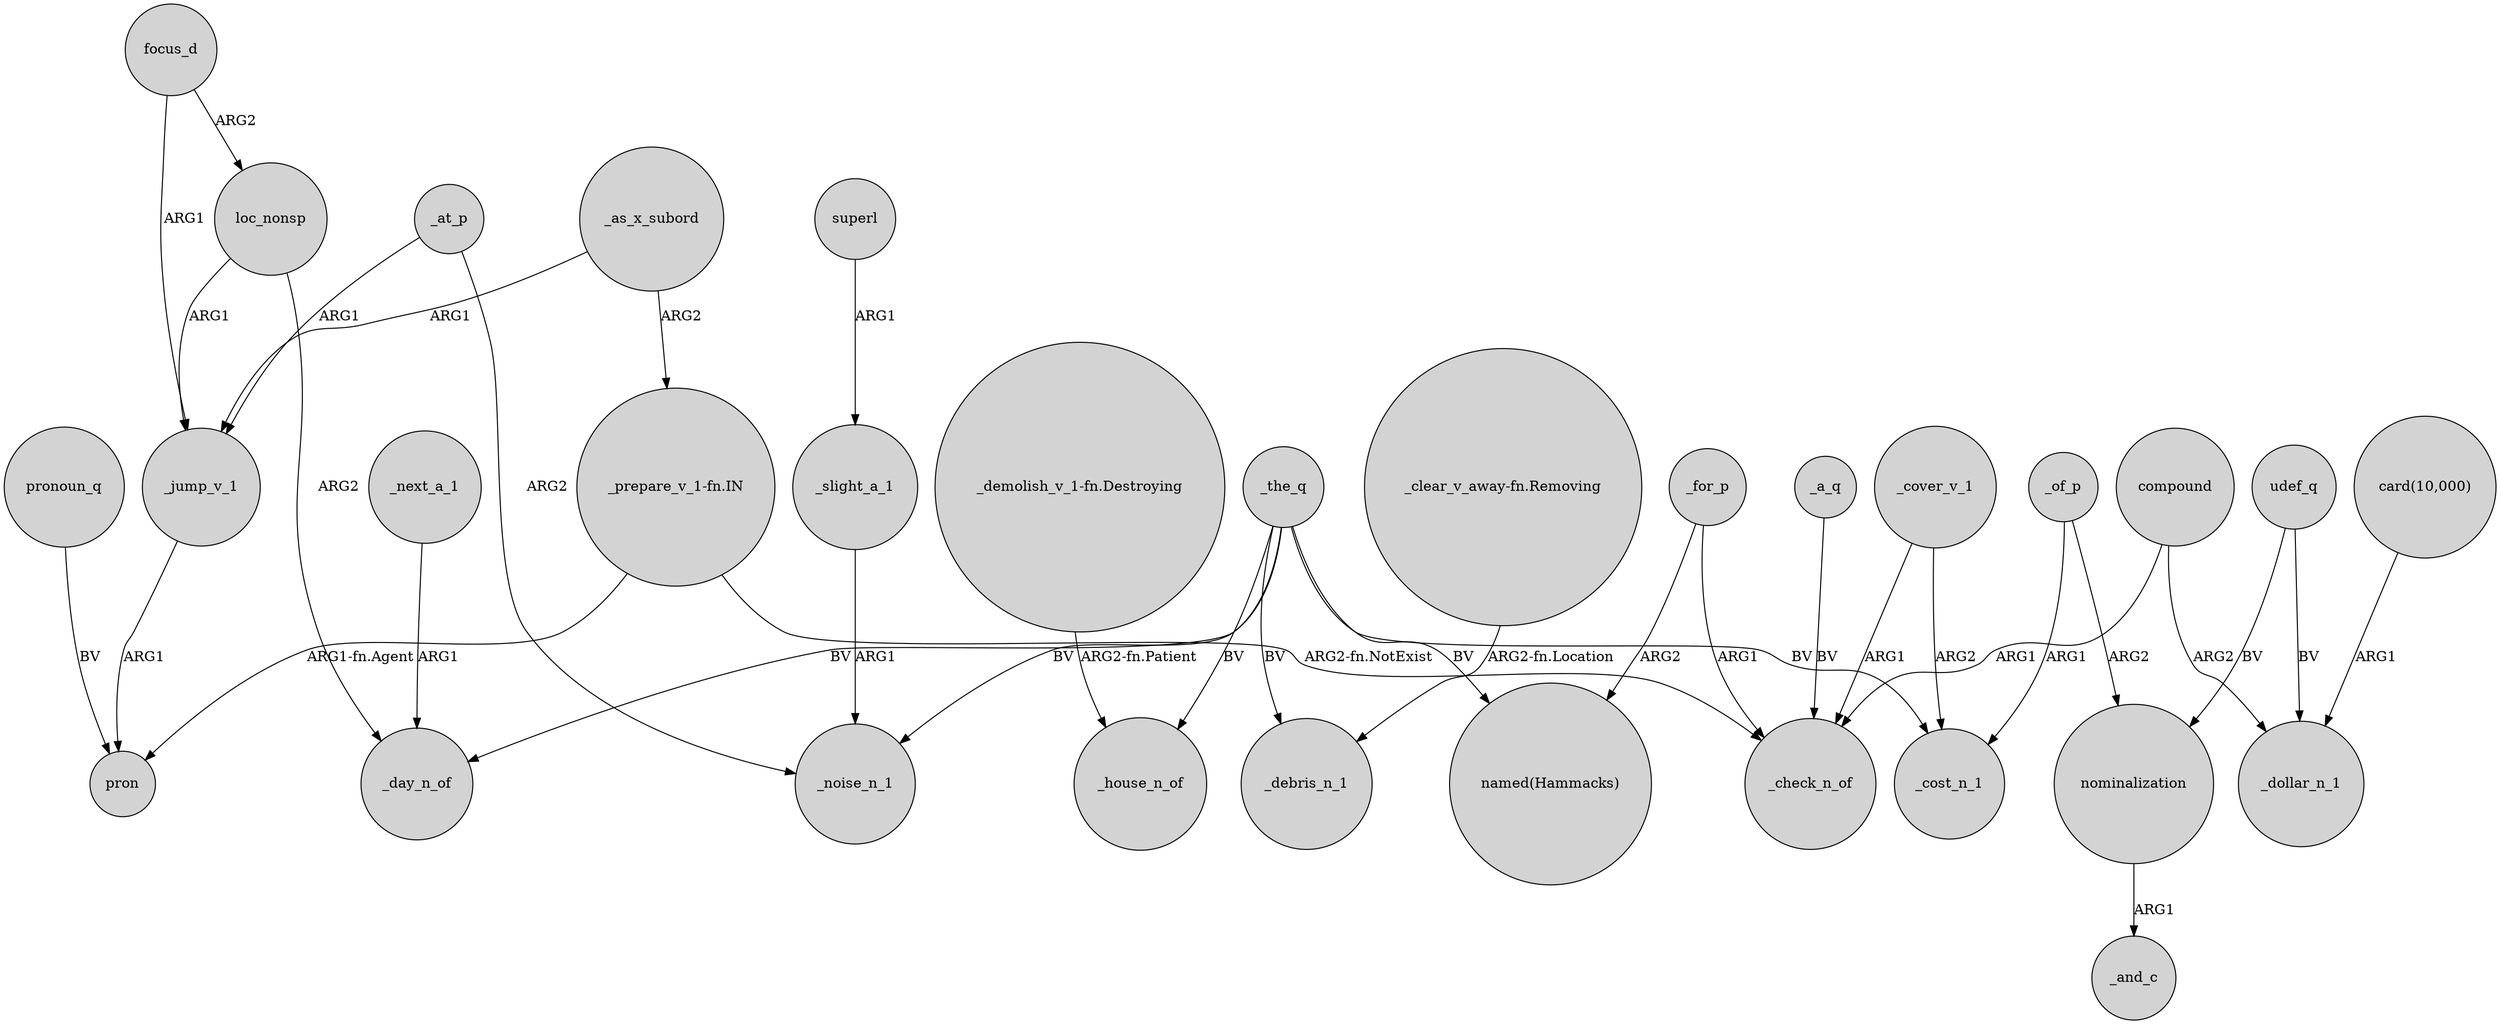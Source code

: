 digraph {
	node [shape=circle style=filled]
	"_prepare_v_1-fn.IN" -> pron [label="ARG1-fn.Agent"]
	"_prepare_v_1-fn.IN" -> _check_n_of [label="ARG2-fn.NotExist"]
	_at_p -> _jump_v_1 [label=ARG1]
	focus_d -> loc_nonsp [label=ARG2]
	superl -> _slight_a_1 [label=ARG1]
	_the_q -> _house_n_of [label=BV]
	_slight_a_1 -> _noise_n_1 [label=ARG1]
	_jump_v_1 -> pron [label=ARG1]
	_for_p -> _check_n_of [label=ARG1]
	nominalization -> _and_c [label=ARG1]
	_cover_v_1 -> _check_n_of [label=ARG1]
	"_demolish_v_1-fn.Destroying" -> _house_n_of [label="ARG2-fn.Patient"]
	_at_p -> _noise_n_1 [label=ARG2]
	focus_d -> _jump_v_1 [label=ARG1]
	"_clear_v_away-fn.Removing" -> _debris_n_1 [label="ARG2-fn.Location"]
	"card(10,000)" -> _dollar_n_1 [label=ARG1]
	_as_x_subord -> "_prepare_v_1-fn.IN" [label=ARG2]
	_the_q -> _cost_n_1 [label=BV]
	_of_p -> _cost_n_1 [label=ARG1]
	_the_q -> _day_n_of [label=BV]
	pronoun_q -> pron [label=BV]
	_the_q -> "named(Hammacks)" [label=BV]
	_the_q -> _debris_n_1 [label=BV]
	_the_q -> _noise_n_1 [label=BV]
	_as_x_subord -> _jump_v_1 [label=ARG1]
	loc_nonsp -> _jump_v_1 [label=ARG1]
	_of_p -> nominalization [label=ARG2]
	_for_p -> "named(Hammacks)" [label=ARG2]
	_a_q -> _check_n_of [label=BV]
	udef_q -> nominalization [label=BV]
	loc_nonsp -> _day_n_of [label=ARG2]
	compound -> _check_n_of [label=ARG1]
	compound -> _dollar_n_1 [label=ARG2]
	_cover_v_1 -> _cost_n_1 [label=ARG2]
	_next_a_1 -> _day_n_of [label=ARG1]
	udef_q -> _dollar_n_1 [label=BV]
}
